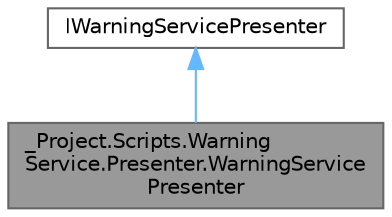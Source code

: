 digraph "_Project.Scripts.WarningService.Presenter.WarningServicePresenter"
{
 // LATEX_PDF_SIZE
  bgcolor="transparent";
  edge [fontname=Helvetica,fontsize=10,labelfontname=Helvetica,labelfontsize=10];
  node [fontname=Helvetica,fontsize=10,shape=box,height=0.2,width=0.4];
  Node1 [id="Node000001",label="_Project.Scripts.Warning\lService.Presenter.WarningService\lPresenter",height=0.2,width=0.4,color="gray40", fillcolor="grey60", style="filled", fontcolor="black",tooltip="Класс, описывающий презентер сервиса окна-предупреждения"];
  Node2 -> Node1 [id="edge1_Node000001_Node000002",dir="back",color="steelblue1",style="solid",tooltip=" "];
  Node2 [id="Node000002",label="IWarningServicePresenter",height=0.2,width=0.4,color="gray40", fillcolor="white", style="filled",URL="$interface___project_1_1_scripts_1_1_warning_service_1_1_presenter_1_1_i_warning_service_presenter.html",tooltip="Интерфейс, описывающий презентер сервиса окна-предупреждения"];
}
